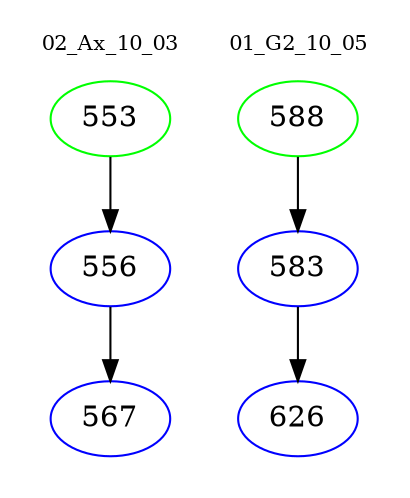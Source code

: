 digraph{
subgraph cluster_0 {
color = white
label = "02_Ax_10_03";
fontsize=10;
T0_553 [label="553", color="green"]
T0_553 -> T0_556 [color="black"]
T0_556 [label="556", color="blue"]
T0_556 -> T0_567 [color="black"]
T0_567 [label="567", color="blue"]
}
subgraph cluster_1 {
color = white
label = "01_G2_10_05";
fontsize=10;
T1_588 [label="588", color="green"]
T1_588 -> T1_583 [color="black"]
T1_583 [label="583", color="blue"]
T1_583 -> T1_626 [color="black"]
T1_626 [label="626", color="blue"]
}
}
